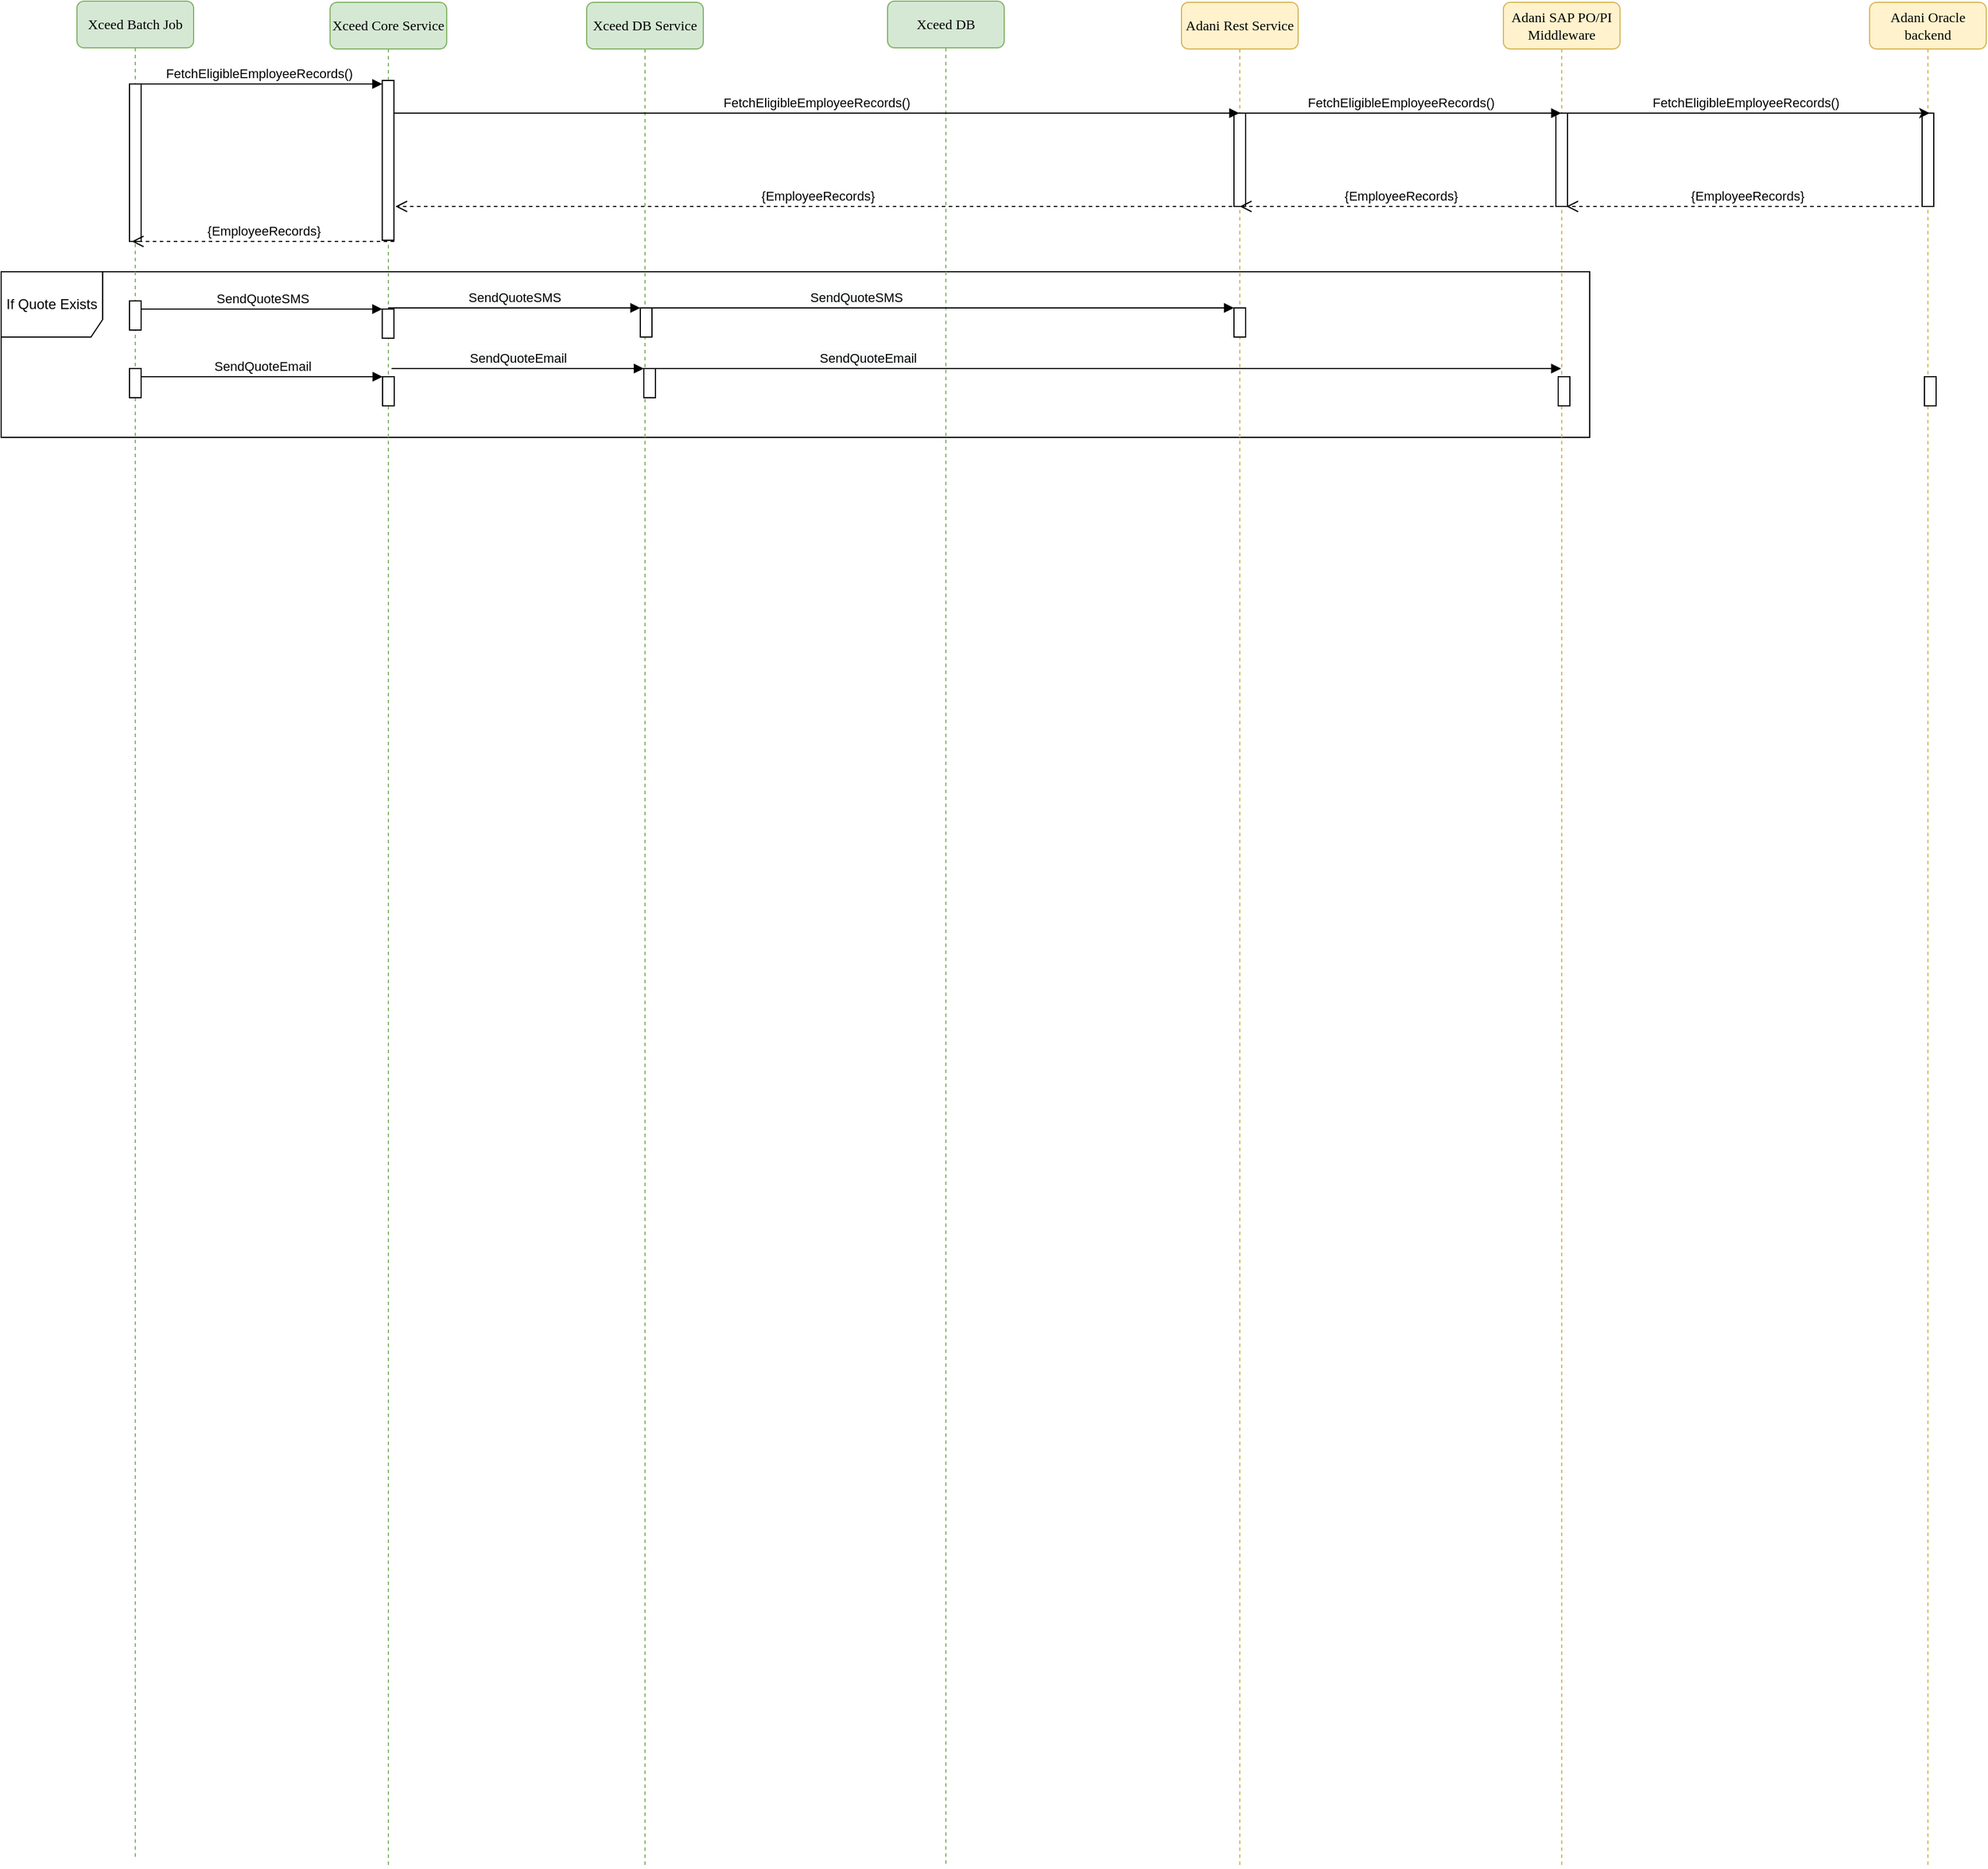 <mxfile version="13.5.9" type="github">
  <diagram name="Page-1" id="13e1069c-82ec-6db2-03f1-153e76fe0fe0">
    <mxGraphModel dx="868" dy="482" grid="1" gridSize="10" guides="1" tooltips="1" connect="1" arrows="1" fold="1" page="1" pageScale="1" pageWidth="1100" pageHeight="850" background="#ffffff" math="0" shadow="0">
      <root>
        <mxCell id="0" />
        <mxCell id="1" parent="0" />
        <mxCell id="86tsJE7q6GDOUqFHb6td-1" value="If Quote Exists" style="shape=umlFrame;whiteSpace=wrap;html=1;width=87;height=56;" vertex="1" parent="1">
          <mxGeometry x="38" y="311" width="1362" height="142" as="geometry" />
        </mxCell>
        <mxCell id="86tsJE7q6GDOUqFHb6td-2" value="Xceed Core Service" style="shape=umlLifeline;perimeter=lifelinePerimeter;whiteSpace=wrap;html=1;container=1;collapsible=0;recursiveResize=0;outlineConnect=0;rounded=1;shadow=0;comic=0;labelBackgroundColor=none;strokeWidth=1;fontFamily=Verdana;fontSize=12;align=center;fillColor=#d5e8d4;strokeColor=#82b366;" vertex="1" parent="1">
          <mxGeometry x="320" y="80" width="100" height="1598" as="geometry" />
        </mxCell>
        <mxCell id="86tsJE7q6GDOUqFHb6td-3" value="" style="html=1;points=[];perimeter=orthogonalPerimeter;rounded=0;shadow=0;comic=0;labelBackgroundColor=none;strokeWidth=1;fontFamily=Verdana;fontSize=12;align=center;" vertex="1" parent="86tsJE7q6GDOUqFHb6td-2">
          <mxGeometry x="44.75" y="263" width="10" height="25" as="geometry" />
        </mxCell>
        <mxCell id="86tsJE7q6GDOUqFHb6td-4" value="" style="html=1;points=[];perimeter=orthogonalPerimeter;" vertex="1" parent="86tsJE7q6GDOUqFHb6td-2">
          <mxGeometry x="44.75" y="67" width="10" height="137" as="geometry" />
        </mxCell>
        <mxCell id="86tsJE7q6GDOUqFHb6td-5" value="" style="html=1;points=[];perimeter=orthogonalPerimeter;rounded=0;shadow=0;comic=0;labelBackgroundColor=none;strokeWidth=1;fontFamily=Verdana;fontSize=12;align=center;" vertex="1" parent="86tsJE7q6GDOUqFHb6td-2">
          <mxGeometry x="45" y="321" width="10" height="25" as="geometry" />
        </mxCell>
        <mxCell id="86tsJE7q6GDOUqFHb6td-6" value="Xceed DB Service" style="shape=umlLifeline;perimeter=lifelinePerimeter;whiteSpace=wrap;html=1;container=1;collapsible=0;recursiveResize=0;outlineConnect=0;rounded=1;shadow=0;comic=0;labelBackgroundColor=none;strokeWidth=1;fontFamily=Verdana;fontSize=12;align=center;fillColor=#d5e8d4;strokeColor=#82b366;" vertex="1" parent="1">
          <mxGeometry x="540" y="80" width="100" height="1599" as="geometry" />
        </mxCell>
        <mxCell id="86tsJE7q6GDOUqFHb6td-8" value="" style="html=1;points=[];perimeter=orthogonalPerimeter;" vertex="1" parent="86tsJE7q6GDOUqFHb6td-6">
          <mxGeometry x="46" y="262" width="10" height="25" as="geometry" />
        </mxCell>
        <mxCell id="86tsJE7q6GDOUqFHb6td-9" value="Xceed DB" style="shape=umlLifeline;perimeter=lifelinePerimeter;whiteSpace=wrap;html=1;container=1;collapsible=0;recursiveResize=0;outlineConnect=0;rounded=1;shadow=0;comic=0;labelBackgroundColor=none;strokeWidth=1;fontFamily=Verdana;fontSize=12;align=center;fillColor=#d5e8d4;strokeColor=#82b366;" vertex="1" parent="1">
          <mxGeometry x="798" y="79" width="100" height="1599" as="geometry" />
        </mxCell>
        <mxCell id="86tsJE7q6GDOUqFHb6td-11" value="Adani Rest Service" style="shape=umlLifeline;perimeter=lifelinePerimeter;whiteSpace=wrap;html=1;container=1;collapsible=0;recursiveResize=0;outlineConnect=0;rounded=1;shadow=0;comic=0;labelBackgroundColor=none;strokeWidth=1;fontFamily=Verdana;fontSize=12;align=center;fillColor=#fff2cc;strokeColor=#d6b656;" vertex="1" parent="1">
          <mxGeometry x="1050" y="80" width="100" height="1599" as="geometry" />
        </mxCell>
        <mxCell id="86tsJE7q6GDOUqFHb6td-12" value="" style="html=1;points=[];perimeter=orthogonalPerimeter;" vertex="1" parent="86tsJE7q6GDOUqFHb6td-11">
          <mxGeometry x="45" y="262" width="10" height="25" as="geometry" />
        </mxCell>
        <mxCell id="86tsJE7q6GDOUqFHb6td-7" value="" style="html=1;points=[];perimeter=orthogonalPerimeter;" vertex="1" parent="86tsJE7q6GDOUqFHb6td-11">
          <mxGeometry x="45" y="95" width="10" height="80" as="geometry" />
        </mxCell>
        <mxCell id="86tsJE7q6GDOUqFHb6td-13" value="Xceed Batch Job" style="shape=umlLifeline;perimeter=lifelinePerimeter;whiteSpace=wrap;html=1;container=1;collapsible=0;recursiveResize=0;outlineConnect=0;rounded=1;shadow=0;comic=0;labelBackgroundColor=none;strokeWidth=1;fontFamily=Verdana;fontSize=12;align=center;fillColor=#d5e8d4;strokeColor=#82b366;" vertex="1" parent="1">
          <mxGeometry x="103" y="79" width="100" height="1594" as="geometry" />
        </mxCell>
        <mxCell id="86tsJE7q6GDOUqFHb6td-14" value="" style="html=1;points=[];perimeter=orthogonalPerimeter;rounded=0;shadow=0;comic=0;labelBackgroundColor=none;strokeWidth=1;fontFamily=Verdana;fontSize=12;align=center;" vertex="1" parent="86tsJE7q6GDOUqFHb6td-13">
          <mxGeometry x="45" y="257" width="10" height="25" as="geometry" />
        </mxCell>
        <mxCell id="86tsJE7q6GDOUqFHb6td-15" value="" style="html=1;points=[];perimeter=orthogonalPerimeter;" vertex="1" parent="86tsJE7q6GDOUqFHb6td-13">
          <mxGeometry x="45" y="71" width="10" height="135" as="geometry" />
        </mxCell>
        <mxCell id="86tsJE7q6GDOUqFHb6td-16" value="" style="html=1;points=[];perimeter=orthogonalPerimeter;" vertex="1" parent="86tsJE7q6GDOUqFHb6td-13">
          <mxGeometry x="486" y="315" width="10" height="25" as="geometry" />
        </mxCell>
        <mxCell id="86tsJE7q6GDOUqFHb6td-17" value="" style="html=1;points=[];perimeter=orthogonalPerimeter;rounded=0;shadow=0;comic=0;labelBackgroundColor=none;strokeWidth=1;fontFamily=Verdana;fontSize=12;align=center;" vertex="1" parent="86tsJE7q6GDOUqFHb6td-13">
          <mxGeometry x="45" y="315" width="10" height="25" as="geometry" />
        </mxCell>
        <mxCell id="86tsJE7q6GDOUqFHb6td-18" value="&lt;span style=&quot;background-color: rgb(248 , 249 , 250)&quot;&gt;SendQuoteEmail&lt;/span&gt;" style="html=1;verticalAlign=bottom;endArrow=block;" edge="1" parent="86tsJE7q6GDOUqFHb6td-13">
          <mxGeometry width="80" relative="1" as="geometry">
            <mxPoint x="269.75" y="315" as="sourcePoint" />
            <mxPoint x="486" y="315" as="targetPoint" />
            <Array as="points">
              <mxPoint x="301" y="315" />
            </Array>
          </mxGeometry>
        </mxCell>
        <mxCell id="86tsJE7q6GDOUqFHb6td-19" value="&lt;font face=&quot;Helvetica&quot; style=&quot;font-size: 11px&quot;&gt;SendQuoteSMS&lt;/font&gt;" style="html=1;verticalAlign=bottom;endArrow=block;entryX=0;entryY=0;labelBackgroundColor=none;fontFamily=Verdana;fontSize=12;edgeStyle=elbowEdgeStyle;elbow=vertical;" edge="1" parent="1" source="86tsJE7q6GDOUqFHb6td-14" target="86tsJE7q6GDOUqFHb6td-3">
          <mxGeometry relative="1" as="geometry">
            <mxPoint x="214.75" y="352" as="sourcePoint" />
          </mxGeometry>
        </mxCell>
        <mxCell id="86tsJE7q6GDOUqFHb6td-22" value="FetchEligibleEmployeeRecords()" style="html=1;verticalAlign=bottom;endArrow=block;" edge="1" parent="1" source="86tsJE7q6GDOUqFHb6td-13" target="86tsJE7q6GDOUqFHb6td-4">
          <mxGeometry width="80" relative="1" as="geometry">
            <mxPoint x="408" y="173" as="sourcePoint" />
            <mxPoint x="488" y="173" as="targetPoint" />
            <Array as="points">
              <mxPoint x="237" y="150" />
            </Array>
          </mxGeometry>
        </mxCell>
        <mxCell id="86tsJE7q6GDOUqFHb6td-23" value="FetchEligibleEmployeeRecords()" style="html=1;verticalAlign=bottom;endArrow=block;" edge="1" parent="1">
          <mxGeometry width="80" relative="1" as="geometry">
            <mxPoint x="374.75" y="175" as="sourcePoint" />
            <mxPoint x="1099.5" y="175" as="targetPoint" />
            <Array as="points">
              <mxPoint x="440" y="175" />
            </Array>
          </mxGeometry>
        </mxCell>
        <mxCell id="86tsJE7q6GDOUqFHb6td-25" value="{EmployeeRecords}" style="html=1;verticalAlign=bottom;endArrow=open;dashed=1;endSize=8;exitX=1;exitY=0.988;exitDx=0;exitDy=0;exitPerimeter=0;" edge="1" parent="1">
          <mxGeometry x="0.017" relative="1" as="geometry">
            <mxPoint x="1381" y="255.04" as="sourcePoint" />
            <mxPoint x="1100" y="255" as="targetPoint" />
            <mxPoint as="offset" />
          </mxGeometry>
        </mxCell>
        <mxCell id="86tsJE7q6GDOUqFHb6td-26" value="{EmployeeRecords}" style="html=1;verticalAlign=bottom;endArrow=open;dashed=1;endSize=8;" edge="1" parent="1" source="86tsJE7q6GDOUqFHb6td-11">
          <mxGeometry relative="1" as="geometry">
            <mxPoint x="594" y="255" as="sourcePoint" />
            <mxPoint x="376" y="255" as="targetPoint" />
          </mxGeometry>
        </mxCell>
        <mxCell id="86tsJE7q6GDOUqFHb6td-27" value="{EmployeeRecords}" style="html=1;verticalAlign=bottom;endArrow=open;dashed=1;endSize=8;exitX=1.025;exitY=1.007;exitDx=0;exitDy=0;exitPerimeter=0;" edge="1" parent="1" source="86tsJE7q6GDOUqFHb6td-4">
          <mxGeometry relative="1" as="geometry">
            <mxPoint x="482" y="293" as="sourcePoint" />
            <mxPoint x="150" y="285" as="targetPoint" />
          </mxGeometry>
        </mxCell>
        <mxCell id="86tsJE7q6GDOUqFHb6td-28" value="&lt;span style=&quot;background-color: rgb(248 , 249 , 250)&quot;&gt;SendQuoteSMS&lt;/span&gt;" style="html=1;verticalAlign=bottom;endArrow=block;" edge="1" parent="1">
          <mxGeometry width="80" relative="1" as="geometry">
            <mxPoint x="369.75" y="342" as="sourcePoint" />
            <mxPoint x="586" y="342" as="targetPoint" />
            <Array as="points">
              <mxPoint x="401" y="342" />
            </Array>
          </mxGeometry>
        </mxCell>
        <mxCell id="86tsJE7q6GDOUqFHb6td-29" value="&lt;span style=&quot;background-color: rgb(248 , 249 , 250)&quot;&gt;SendQuoteSMS&lt;/span&gt;" style="html=1;verticalAlign=bottom;endArrow=block;exitX=0.7;exitY=0;exitDx=0;exitDy=0;exitPerimeter=0;" edge="1" parent="1" source="86tsJE7q6GDOUqFHb6td-8" target="86tsJE7q6GDOUqFHb6td-12">
          <mxGeometry x="-0.293" width="80" relative="1" as="geometry">
            <mxPoint x="714" y="355" as="sourcePoint" />
            <mxPoint x="794" y="355" as="targetPoint" />
            <mxPoint as="offset" />
          </mxGeometry>
        </mxCell>
        <mxCell id="86tsJE7q6GDOUqFHb6td-30" value="&lt;font face=&quot;Helvetica&quot; style=&quot;font-size: 11px&quot;&gt;SendQuoteEmail&lt;/font&gt;" style="html=1;verticalAlign=bottom;endArrow=block;entryX=0;entryY=0;labelBackgroundColor=none;fontFamily=Verdana;fontSize=12;edgeStyle=elbowEdgeStyle;elbow=vertical;" edge="1" parent="1" source="86tsJE7q6GDOUqFHb6td-17" target="86tsJE7q6GDOUqFHb6td-5">
          <mxGeometry relative="1" as="geometry">
            <mxPoint x="214.75" y="410" as="sourcePoint" />
          </mxGeometry>
        </mxCell>
        <mxCell id="86tsJE7q6GDOUqFHb6td-31" value="Adani SAP PO/PI Middleware" style="shape=umlLifeline;perimeter=lifelinePerimeter;whiteSpace=wrap;html=1;container=1;collapsible=0;recursiveResize=0;outlineConnect=0;rounded=1;shadow=0;comic=0;labelBackgroundColor=none;strokeWidth=1;fontFamily=Verdana;fontSize=12;align=center;fillColor=#fff2cc;strokeColor=#d6b656;" vertex="1" parent="1">
          <mxGeometry x="1326" y="80" width="100" height="1599" as="geometry" />
        </mxCell>
        <mxCell id="86tsJE7q6GDOUqFHb6td-32" value="" style="html=1;points=[];perimeter=orthogonalPerimeter;" vertex="1" parent="86tsJE7q6GDOUqFHb6td-31">
          <mxGeometry x="47" y="321" width="10" height="25" as="geometry" />
        </mxCell>
        <mxCell id="86tsJE7q6GDOUqFHb6td-10" value="" style="html=1;points=[];perimeter=orthogonalPerimeter;" vertex="1" parent="86tsJE7q6GDOUqFHb6td-31">
          <mxGeometry x="45" y="95" width="10" height="80" as="geometry" />
        </mxCell>
        <mxCell id="86tsJE7q6GDOUqFHb6td-33" value="&lt;span style=&quot;background-color: rgb(248 , 249 , 250)&quot;&gt;SendQuoteEmail&lt;/span&gt;" style="html=1;verticalAlign=bottom;endArrow=block;exitX=0.7;exitY=0;exitDx=0;exitDy=0;exitPerimeter=0;" edge="1" parent="1" source="86tsJE7q6GDOUqFHb6td-16" target="86tsJE7q6GDOUqFHb6td-31">
          <mxGeometry x="-0.525" width="80" relative="1" as="geometry">
            <mxPoint x="714" y="419" as="sourcePoint" />
            <mxPoint x="794" y="419" as="targetPoint" />
            <mxPoint as="offset" />
          </mxGeometry>
        </mxCell>
        <mxCell id="86tsJE7q6GDOUqFHb6td-34" value="Adani Oracle backend" style="shape=umlLifeline;perimeter=lifelinePerimeter;whiteSpace=wrap;html=1;container=1;collapsible=0;recursiveResize=0;outlineConnect=0;rounded=1;shadow=0;comic=0;labelBackgroundColor=none;strokeWidth=1;fontFamily=Verdana;fontSize=12;align=center;fillColor=#fff2cc;strokeColor=#d6b656;" vertex="1" parent="1">
          <mxGeometry x="1640" y="80" width="100" height="1599" as="geometry" />
        </mxCell>
        <mxCell id="86tsJE7q6GDOUqFHb6td-35" value="" style="html=1;points=[];perimeter=orthogonalPerimeter;" vertex="1" parent="86tsJE7q6GDOUqFHb6td-34">
          <mxGeometry x="47" y="321" width="10" height="25" as="geometry" />
        </mxCell>
        <mxCell id="86tsJE7q6GDOUqFHb6td-36" value="" style="html=1;points=[];perimeter=orthogonalPerimeter;" vertex="1" parent="86tsJE7q6GDOUqFHb6td-34">
          <mxGeometry x="45" y="95" width="10" height="80" as="geometry" />
        </mxCell>
        <mxCell id="86tsJE7q6GDOUqFHb6td-37" value="FetchEligibleEmployeeRecords()" style="html=1;verticalAlign=bottom;endArrow=block;" edge="1" parent="1" target="86tsJE7q6GDOUqFHb6td-31">
          <mxGeometry width="80" relative="1" as="geometry">
            <mxPoint x="1100" y="175" as="sourcePoint" />
            <mxPoint x="1361" y="175" as="targetPoint" />
            <Array as="points" />
          </mxGeometry>
        </mxCell>
        <mxCell id="86tsJE7q6GDOUqFHb6td-38" value="" style="endArrow=classic;html=1;" edge="1" parent="1">
          <mxGeometry width="50" height="50" relative="1" as="geometry">
            <mxPoint x="1372" y="175" as="sourcePoint" />
            <mxPoint x="1691.5" y="175" as="targetPoint" />
          </mxGeometry>
        </mxCell>
        <mxCell id="86tsJE7q6GDOUqFHb6td-39" value="&lt;span style=&quot;color: rgb(0, 0, 0); font-family: helvetica; font-size: 11px; font-style: normal; font-weight: 400; letter-spacing: normal; text-align: center; text-indent: 0px; text-transform: none; word-spacing: 0px; background-color: rgb(255, 255, 255); display: inline; float: none;&quot;&gt;FetchEligibleEmployeeRecords()&lt;/span&gt;" style="text;whiteSpace=wrap;html=1;" vertex="1" parent="1">
          <mxGeometry x="1452" y="152" width="190" height="30" as="geometry" />
        </mxCell>
        <mxCell id="86tsJE7q6GDOUqFHb6td-40" value="{EmployeeRecords}" style="html=1;verticalAlign=bottom;endArrow=open;dashed=1;endSize=8;exitX=0.9;exitY=0.988;exitDx=0;exitDy=0;exitPerimeter=0;" edge="1" parent="1">
          <mxGeometry x="0.017" relative="1" as="geometry">
            <mxPoint x="1694" y="255.04" as="sourcePoint" />
            <mxPoint x="1380" y="255" as="targetPoint" />
            <mxPoint as="offset" />
          </mxGeometry>
        </mxCell>
      </root>
    </mxGraphModel>
  </diagram>
</mxfile>

